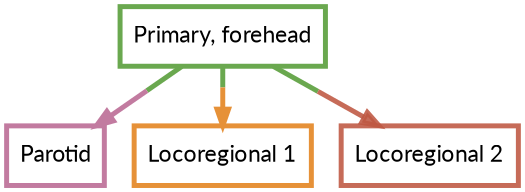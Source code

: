 digraph  {
dpi=600;size=3.5;
"Primary, forehead" [color="#6aa84fff", fillcolor=white, fontname=Lato, penwidth="3.0", shape=box];
Parotid [color="#c27ba0ff", fillcolor=white, fontname=Lato, penwidth="3.0", shape=box];
"Locoregional 1" [color="#e69138ff", fillcolor=white, fontname=Lato, penwidth="3.0", shape=box];
"Locoregional 2" [color="#be5742e1", fillcolor=white, fontname=Lato, penwidth="3.0", shape=box];
"Primary, forehead" -> Parotid  [color="#6aa84fff;0.5:#c27ba0ff", key=0, penwidth=3];
"Primary, forehead" -> "Locoregional 1"  [color="#6aa84fff;0.5:#e69138ff", key=0, penwidth=3];
"Primary, forehead" -> "Locoregional 2"  [color="#6aa84fff;0.5:#be5742e1", key=0, penwidth=3];
}
